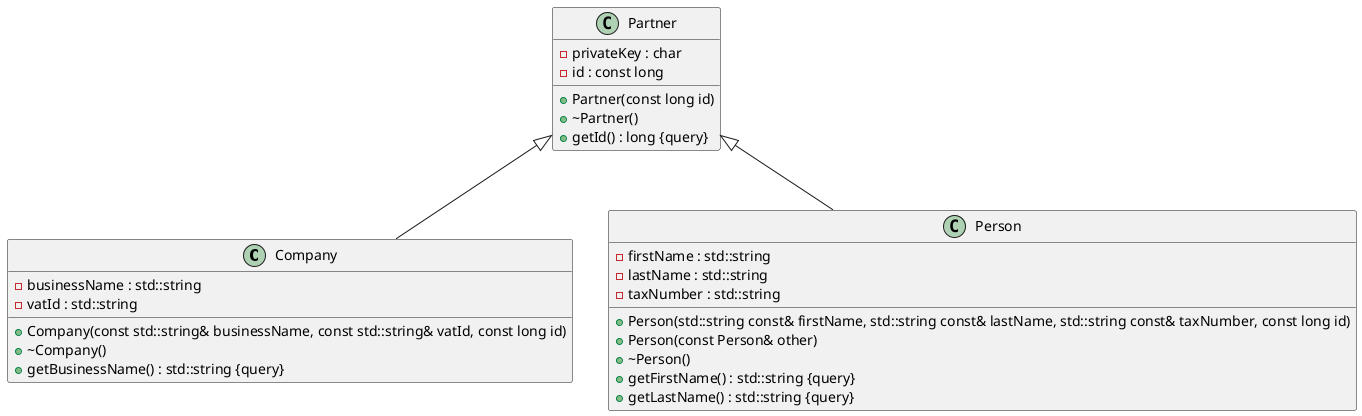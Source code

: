 @startuml





/' Objects '/

class Company {
	+Company(const std::string& businessName, const std::string& vatId, const long id)
	+~Company()
	-businessName : std::string
	+getBusinessName() : std::string {query}
	-vatId : std::string
}


class Partner {
	+Partner(const long id)
	+~Partner()
	-privateKey : char
	-id : const long
	+getId() : long {query}
}


class Person {
	+Person(std::string const& firstName, std::string const& lastName, std::string const& taxNumber, const long id)
	+Person(const Person& other)
	+~Person()
	-firstName : std::string
	+getFirstName() : std::string {query}
	+getLastName() : std::string {query}
	-lastName : std::string
	-taxNumber : std::string
}





/' Inheritance relationships '/

.Partner <|-- .Company


.Partner <|-- .Person





/' Aggregation relationships '/





/' Nested objects '/



@enduml
